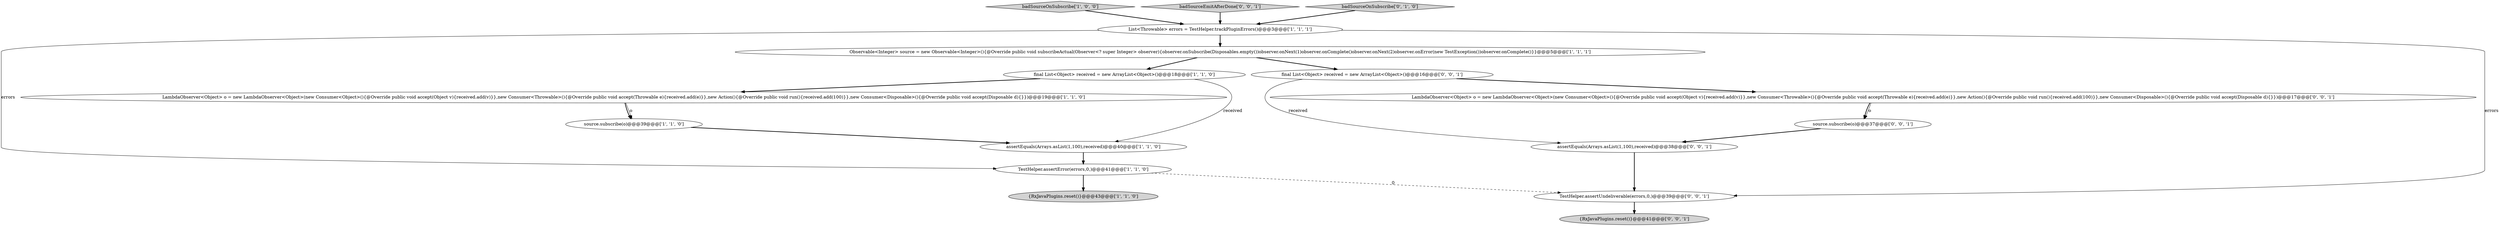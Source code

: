 digraph {
16 [style = filled, label = "TestHelper.assertUndeliverable(errors,0,)@@@39@@@['0', '0', '1']", fillcolor = white, shape = ellipse image = "AAA0AAABBB3BBB"];
11 [style = filled, label = "{RxJavaPlugins.reset()}@@@41@@@['0', '0', '1']", fillcolor = lightgray, shape = ellipse image = "AAA0AAABBB3BBB"];
14 [style = filled, label = "final List<Object> received = new ArrayList<Object>()@@@16@@@['0', '0', '1']", fillcolor = white, shape = ellipse image = "AAA0AAABBB3BBB"];
3 [style = filled, label = "{RxJavaPlugins.reset()}@@@43@@@['1', '1', '0']", fillcolor = lightgray, shape = ellipse image = "AAA0AAABBB1BBB"];
5 [style = filled, label = "LambdaObserver<Object> o = new LambdaObserver<Object>(new Consumer<Object>(){@Override public void accept(Object v){received.add(v)}},new Consumer<Throwable>(){@Override public void accept(Throwable e){received.add(e)}},new Action(){@Override public void run(){received.add(100)}},new Consumer<Disposable>(){@Override public void accept(Disposable d){}})@@@19@@@['1', '1', '0']", fillcolor = white, shape = ellipse image = "AAA0AAABBB1BBB"];
0 [style = filled, label = "badSourceOnSubscribe['1', '0', '0']", fillcolor = lightgray, shape = diamond image = "AAA0AAABBB1BBB"];
8 [style = filled, label = "source.subscribe(o)@@@39@@@['1', '1', '0']", fillcolor = white, shape = ellipse image = "AAA0AAABBB1BBB"];
12 [style = filled, label = "LambdaObserver<Object> o = new LambdaObserver<Object>(new Consumer<Object>(){@Override public void accept(Object v){received.add(v)}},new Consumer<Throwable>(){@Override public void accept(Throwable e){received.add(e)}},new Action(){@Override public void run(){received.add(100)}},new Consumer<Disposable>(){@Override public void accept(Disposable d){}})@@@17@@@['0', '0', '1']", fillcolor = white, shape = ellipse image = "AAA0AAABBB3BBB"];
13 [style = filled, label = "badSourceEmitAfterDone['0', '0', '1']", fillcolor = lightgray, shape = diamond image = "AAA0AAABBB3BBB"];
15 [style = filled, label = "source.subscribe(o)@@@37@@@['0', '0', '1']", fillcolor = white, shape = ellipse image = "AAA0AAABBB3BBB"];
2 [style = filled, label = "TestHelper.assertError(errors,0,)@@@41@@@['1', '1', '0']", fillcolor = white, shape = ellipse image = "AAA0AAABBB1BBB"];
4 [style = filled, label = "final List<Object> received = new ArrayList<Object>()@@@18@@@['1', '1', '0']", fillcolor = white, shape = ellipse image = "AAA0AAABBB1BBB"];
10 [style = filled, label = "assertEquals(Arrays.asList(1,100),received)@@@38@@@['0', '0', '1']", fillcolor = white, shape = ellipse image = "AAA0AAABBB3BBB"];
7 [style = filled, label = "List<Throwable> errors = TestHelper.trackPluginErrors()@@@3@@@['1', '1', '1']", fillcolor = white, shape = ellipse image = "AAA0AAABBB1BBB"];
9 [style = filled, label = "badSourceOnSubscribe['0', '1', '0']", fillcolor = lightgray, shape = diamond image = "AAA0AAABBB2BBB"];
1 [style = filled, label = "Observable<Integer> source = new Observable<Integer>(){@Override public void subscribeActual(Observer<? super Integer> observer){observer.onSubscribe(Disposables.empty())observer.onNext(1)observer.onComplete()observer.onNext(2)observer.onError(new TestException())observer.onComplete()}}@@@5@@@['1', '1', '1']", fillcolor = white, shape = ellipse image = "AAA0AAABBB1BBB"];
6 [style = filled, label = "assertEquals(Arrays.asList(1,100),received)@@@40@@@['1', '1', '0']", fillcolor = white, shape = ellipse image = "AAA0AAABBB1BBB"];
10->16 [style = bold, label=""];
13->7 [style = bold, label=""];
5->8 [style = bold, label=""];
0->7 [style = bold, label=""];
12->15 [style = bold, label=""];
12->15 [style = solid, label="o"];
4->5 [style = bold, label=""];
14->12 [style = bold, label=""];
8->6 [style = bold, label=""];
1->14 [style = bold, label=""];
6->2 [style = bold, label=""];
7->2 [style = solid, label="errors"];
2->3 [style = bold, label=""];
4->6 [style = solid, label="received"];
2->16 [style = dashed, label="0"];
1->4 [style = bold, label=""];
7->16 [style = solid, label="errors"];
5->8 [style = solid, label="o"];
7->1 [style = bold, label=""];
16->11 [style = bold, label=""];
15->10 [style = bold, label=""];
14->10 [style = solid, label="received"];
9->7 [style = bold, label=""];
}
